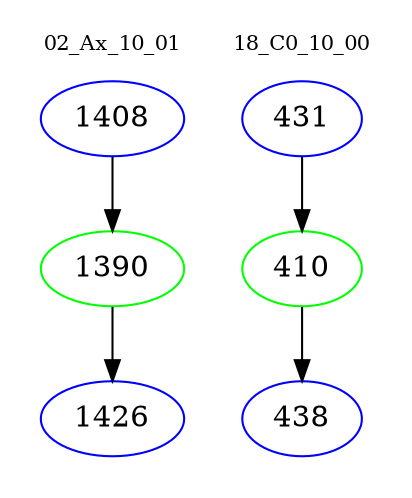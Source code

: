 digraph{
subgraph cluster_0 {
color = white
label = "02_Ax_10_01";
fontsize=10;
T0_1408 [label="1408", color="blue"]
T0_1408 -> T0_1390 [color="black"]
T0_1390 [label="1390", color="green"]
T0_1390 -> T0_1426 [color="black"]
T0_1426 [label="1426", color="blue"]
}
subgraph cluster_1 {
color = white
label = "18_C0_10_00";
fontsize=10;
T1_431 [label="431", color="blue"]
T1_431 -> T1_410 [color="black"]
T1_410 [label="410", color="green"]
T1_410 -> T1_438 [color="black"]
T1_438 [label="438", color="blue"]
}
}
